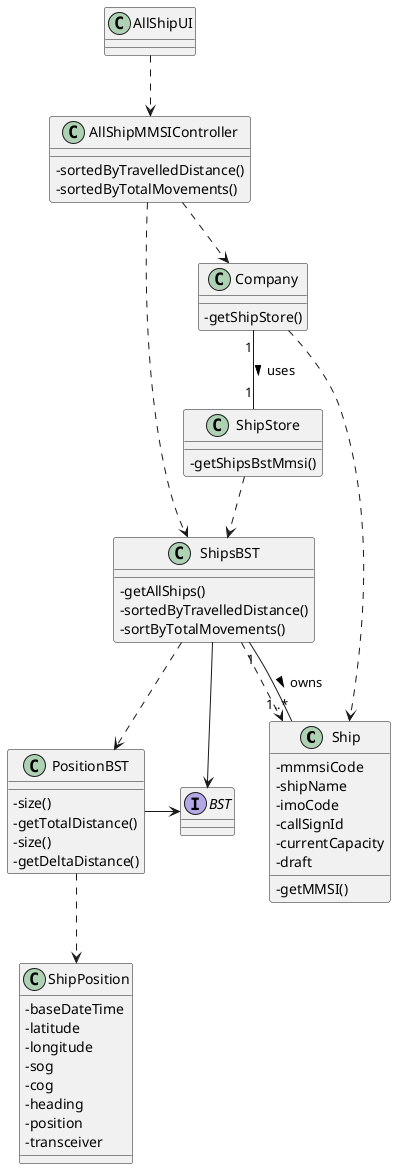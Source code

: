 @startuml

skinparam classAttributeIconSize 0


class Ship {
    -mmmsiCode
    -shipName
    -imoCode
    -callSignId
    -currentCapacity /'added by us'/
    -draft

    -getMMSI()
}

class ShipPosition {
    -baseDateTime
    -latitude
    -longitude
    -sog
    -cog
    -heading
    -position
    -transceiver
}

class ShipStore {
    -getShipsBstMmsi()
}


class AllShipUI {}

class AllShipMMSIController {
    -sortedByTravelledDistance()
    -sortedByTotalMovements()
}

class ShipsBST{
    -getAllShips()
    -sortedByTravelledDistance()
    -sortByTotalMovements()
}

class PositionBST{
    -size()
    -getTotalDistance()
    -size()
    -getDeltaDistance()
}
class Company {
    -getShipStore()
}

interface BST{}


Company "1" -- "1" ShipStore : uses >
ShipStore ..> ShipsBST
ShipsBST "1" -- "1..*" Ship : owns >
AllShipUI ..> AllShipMMSIController
AllShipMMSIController ..> ShipsBST
AllShipMMSIController ..> Company
ShipsBST ..> Ship
ShipsBST -> BST
ShipsBST ..> PositionBST
PositionBST ..> ShipPosition
PositionBST -> BST
Company ..> Ship


@enduml